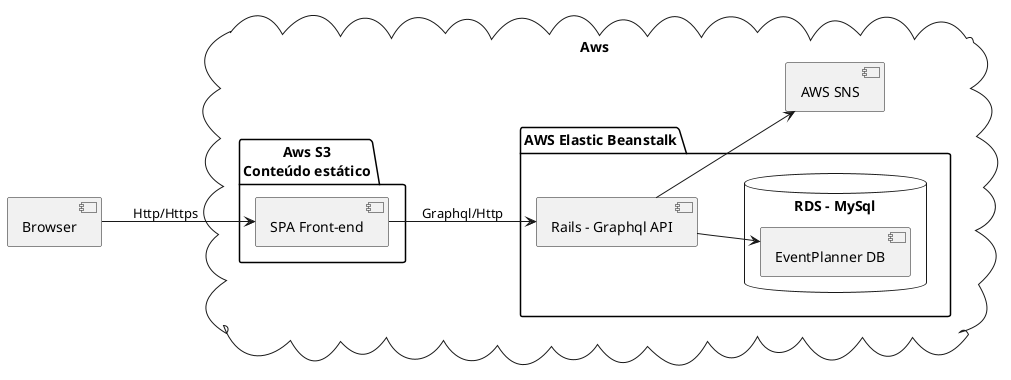 @startuml
left to right direction

[Browser]
cloud "Aws" {

    package "Aws S3\nConteúdo estático" {
        [SPA Front-end]
    }

    package "AWS Elastic Beanstalk"{
        [Rails - Graphql API]
     
        database "RDS - MySql" {
            [EventPlanner DB]
        }
    }
    
    [AWS SNS]
}

[Browser] --> [SPA Front-end] :Http/Https
[SPA Front-end] --> [Rails - Graphql API] : Graphql/Http
[Rails - Graphql API] --> [EventPlanner DB]
[Rails - Graphql API] -->  [AWS SNS]
@enduml
